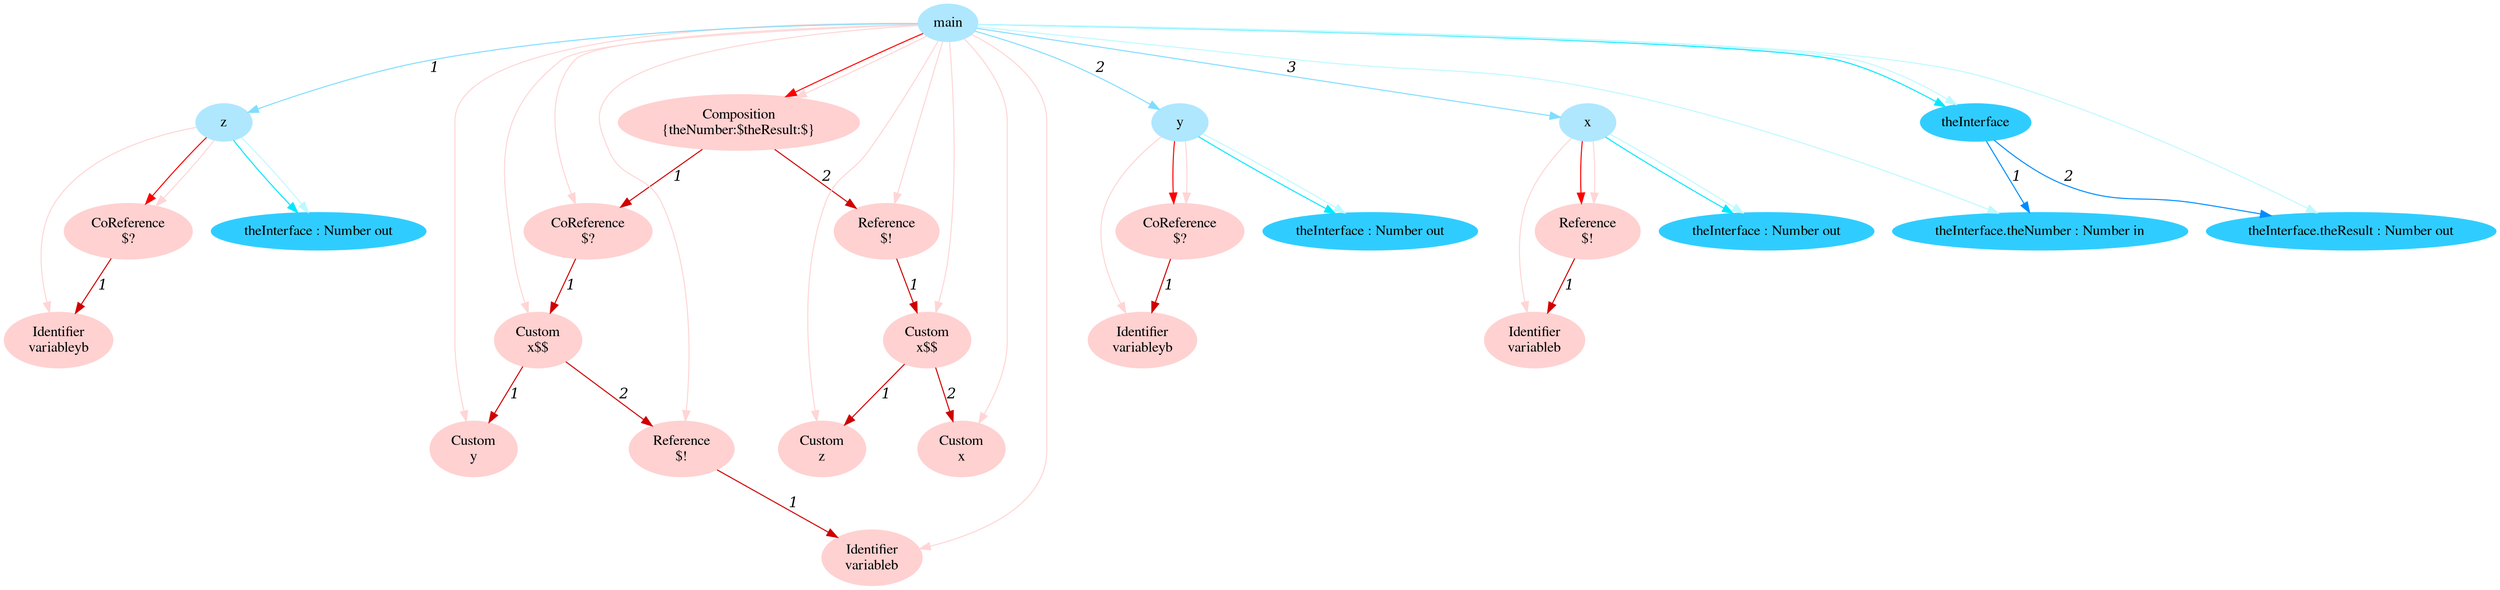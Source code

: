 digraph g{node_14441 [shape="ellipse", style="filled", color="#ffd1d1", fontname="Times", label="CoReference
$?" ]
node_14443 [shape="ellipse", style="filled", color="#ffd1d1", fontname="Times", label="Identifier
variableyb" ]
node_14451 [shape="ellipse", style="filled", color="#ffd1d1", fontname="Times", label="CoReference
$?" ]
node_14453 [shape="ellipse", style="filled", color="#ffd1d1", fontname="Times", label="Identifier
variableyb" ]
node_14461 [shape="ellipse", style="filled", color="#ffd1d1", fontname="Times", label="Reference
$!" ]
node_14463 [shape="ellipse", style="filled", color="#ffd1d1", fontname="Times", label="Identifier
variableb" ]
node_14479 [shape="ellipse", style="filled", color="#ffd1d1", fontname="Times", label="Composition
{theNumber:$theResult:$}" ]
node_14481 [shape="ellipse", style="filled", color="#ffd1d1", fontname="Times", label="CoReference
$?" ]
node_14483 [shape="ellipse", style="filled", color="#ffd1d1", fontname="Times", label="Custom
x$$" ]
node_14485 [shape="ellipse", style="filled", color="#ffd1d1", fontname="Times", label="Custom
y" ]
node_14487 [shape="ellipse", style="filled", color="#ffd1d1", fontname="Times", label="Reference
$!" ]
node_14489 [shape="ellipse", style="filled", color="#ffd1d1", fontname="Times", label="Identifier
variableb" ]
node_14495 [shape="ellipse", style="filled", color="#ffd1d1", fontname="Times", label="Reference
$!" ]
node_14497 [shape="ellipse", style="filled", color="#ffd1d1", fontname="Times", label="Custom
x$$" ]
node_14499 [shape="ellipse", style="filled", color="#ffd1d1", fontname="Times", label="Custom
z" ]
node_14501 [shape="ellipse", style="filled", color="#ffd1d1", fontname="Times", label="Custom
x" ]
node_14436 [shape="ellipse", style="filled", color="#afe7ff", fontname="Times", label="main" ]
node_14437 [shape="ellipse", style="filled", color="#afe7ff", fontname="Times", label="z" ]
node_14447 [shape="ellipse", style="filled", color="#afe7ff", fontname="Times", label="y" ]
node_14457 [shape="ellipse", style="filled", color="#afe7ff", fontname="Times", label="x" ]
node_14438 [shape="ellipse", style="filled", color="#2fcdff", fontname="Times", label="theInterface : Number out" ]
node_14448 [shape="ellipse", style="filled", color="#2fcdff", fontname="Times", label="theInterface : Number out" ]
node_14458 [shape="ellipse", style="filled", color="#2fcdff", fontname="Times", label="theInterface : Number out" ]
node_14470 [shape="ellipse", style="filled", color="#2fcdff", fontname="Times", label="theInterface" ]
node_14471 [shape="ellipse", style="filled", color="#2fcdff", fontname="Times", label="theInterface.theNumber : Number in" ]
node_14473 [shape="ellipse", style="filled", color="#2fcdff", fontname="Times", label="theInterface.theResult : Number out" ]
node_14441 -> node_14443 [dir=forward, arrowHead=normal, fontname="Times-Italic", arrowsize=1, color="#d00000", label="1",  headlabel="", taillabel="" ]
node_14451 -> node_14453 [dir=forward, arrowHead=normal, fontname="Times-Italic", arrowsize=1, color="#d00000", label="1",  headlabel="", taillabel="" ]
node_14461 -> node_14463 [dir=forward, arrowHead=normal, fontname="Times-Italic", arrowsize=1, color="#d00000", label="1",  headlabel="", taillabel="" ]
node_14487 -> node_14489 [dir=forward, arrowHead=normal, fontname="Times-Italic", arrowsize=1, color="#d00000", label="1",  headlabel="", taillabel="" ]
node_14483 -> node_14485 [dir=forward, arrowHead=normal, fontname="Times-Italic", arrowsize=1, color="#d00000", label="1",  headlabel="", taillabel="" ]
node_14483 -> node_14487 [dir=forward, arrowHead=normal, fontname="Times-Italic", arrowsize=1, color="#d00000", label="2",  headlabel="", taillabel="" ]
node_14481 -> node_14483 [dir=forward, arrowHead=normal, fontname="Times-Italic", arrowsize=1, color="#d00000", label="1",  headlabel="", taillabel="" ]
node_14497 -> node_14499 [dir=forward, arrowHead=normal, fontname="Times-Italic", arrowsize=1, color="#d00000", label="1",  headlabel="", taillabel="" ]
node_14497 -> node_14501 [dir=forward, arrowHead=normal, fontname="Times-Italic", arrowsize=1, color="#d00000", label="2",  headlabel="", taillabel="" ]
node_14495 -> node_14497 [dir=forward, arrowHead=normal, fontname="Times-Italic", arrowsize=1, color="#d00000", label="1",  headlabel="", taillabel="" ]
node_14479 -> node_14481 [dir=forward, arrowHead=normal, fontname="Times-Italic", arrowsize=1, color="#d00000", label="1",  headlabel="", taillabel="" ]
node_14479 -> node_14495 [dir=forward, arrowHead=normal, fontname="Times-Italic", arrowsize=1, color="#d00000", label="2",  headlabel="", taillabel="" ]
node_14437 -> node_14441 [dir=forward, arrowHead=normal, fontname="Times-Italic", arrowsize=1, color="#ff0000", label="",  headlabel="", taillabel="" ]
node_14447 -> node_14451 [dir=forward, arrowHead=normal, fontname="Times-Italic", arrowsize=1, color="#ff0000", label="",  headlabel="", taillabel="" ]
node_14457 -> node_14461 [dir=forward, arrowHead=normal, fontname="Times-Italic", arrowsize=1, color="#ff0000", label="",  headlabel="", taillabel="" ]
node_14436 -> node_14479 [dir=forward, arrowHead=normal, fontname="Times-Italic", arrowsize=1, color="#ff0000", label="",  headlabel="", taillabel="" ]
node_14437 -> node_14441 [dir=forward, arrowHead=normal, fontname="Times-Italic", arrowsize=1, color="#ffd5d5", label="",  headlabel="", taillabel="" ]
node_14437 -> node_14443 [dir=forward, arrowHead=normal, fontname="Times-Italic", arrowsize=1, color="#ffd5d5", label="",  headlabel="", taillabel="" ]
node_14447 -> node_14451 [dir=forward, arrowHead=normal, fontname="Times-Italic", arrowsize=1, color="#ffd5d5", label="",  headlabel="", taillabel="" ]
node_14447 -> node_14453 [dir=forward, arrowHead=normal, fontname="Times-Italic", arrowsize=1, color="#ffd5d5", label="",  headlabel="", taillabel="" ]
node_14457 -> node_14461 [dir=forward, arrowHead=normal, fontname="Times-Italic", arrowsize=1, color="#ffd5d5", label="",  headlabel="", taillabel="" ]
node_14457 -> node_14463 [dir=forward, arrowHead=normal, fontname="Times-Italic", arrowsize=1, color="#ffd5d5", label="",  headlabel="", taillabel="" ]
node_14436 -> node_14479 [dir=forward, arrowHead=normal, fontname="Times-Italic", arrowsize=1, color="#ffd5d5", label="",  headlabel="", taillabel="" ]
node_14436 -> node_14481 [dir=forward, arrowHead=normal, fontname="Times-Italic", arrowsize=1, color="#ffd5d5", label="",  headlabel="", taillabel="" ]
node_14436 -> node_14483 [dir=forward, arrowHead=normal, fontname="Times-Italic", arrowsize=1, color="#ffd5d5", label="",  headlabel="", taillabel="" ]
node_14436 -> node_14485 [dir=forward, arrowHead=normal, fontname="Times-Italic", arrowsize=1, color="#ffd5d5", label="",  headlabel="", taillabel="" ]
node_14436 -> node_14487 [dir=forward, arrowHead=normal, fontname="Times-Italic", arrowsize=1, color="#ffd5d5", label="",  headlabel="", taillabel="" ]
node_14436 -> node_14489 [dir=forward, arrowHead=normal, fontname="Times-Italic", arrowsize=1, color="#ffd5d5", label="",  headlabel="", taillabel="" ]
node_14436 -> node_14495 [dir=forward, arrowHead=normal, fontname="Times-Italic", arrowsize=1, color="#ffd5d5", label="",  headlabel="", taillabel="" ]
node_14436 -> node_14497 [dir=forward, arrowHead=normal, fontname="Times-Italic", arrowsize=1, color="#ffd5d5", label="",  headlabel="", taillabel="" ]
node_14436 -> node_14499 [dir=forward, arrowHead=normal, fontname="Times-Italic", arrowsize=1, color="#ffd5d5", label="",  headlabel="", taillabel="" ]
node_14436 -> node_14501 [dir=forward, arrowHead=normal, fontname="Times-Italic", arrowsize=1, color="#ffd5d5", label="",  headlabel="", taillabel="" ]
node_14437 -> node_14438 [dir=forward, arrowHead=normal, fontname="Times-Italic", arrowsize=1, color="#00e8ff", label="",  headlabel="", taillabel="" ]
node_14447 -> node_14448 [dir=forward, arrowHead=normal, fontname="Times-Italic", arrowsize=1, color="#00e8ff", label="",  headlabel="", taillabel="" ]
node_14457 -> node_14458 [dir=forward, arrowHead=normal, fontname="Times-Italic", arrowsize=1, color="#00e8ff", label="",  headlabel="", taillabel="" ]
node_14436 -> node_14470 [dir=forward, arrowHead=normal, fontname="Times-Italic", arrowsize=1, color="#00e8ff", label="",  headlabel="", taillabel="" ]
node_14437 -> node_14438 [dir=forward, arrowHead=normal, fontname="Times-Italic", arrowsize=1, color="#bef9ff", label="",  headlabel="", taillabel="" ]
node_14447 -> node_14448 [dir=forward, arrowHead=normal, fontname="Times-Italic", arrowsize=1, color="#bef9ff", label="",  headlabel="", taillabel="" ]
node_14457 -> node_14458 [dir=forward, arrowHead=normal, fontname="Times-Italic", arrowsize=1, color="#bef9ff", label="",  headlabel="", taillabel="" ]
node_14436 -> node_14471 [dir=forward, arrowHead=normal, fontname="Times-Italic", arrowsize=1, color="#bef9ff", label="",  headlabel="", taillabel="" ]
node_14436 -> node_14473 [dir=forward, arrowHead=normal, fontname="Times-Italic", arrowsize=1, color="#bef9ff", label="",  headlabel="", taillabel="" ]
node_14436 -> node_14470 [dir=forward, arrowHead=normal, fontname="Times-Italic", arrowsize=1, color="#bef9ff", label="",  headlabel="", taillabel="" ]
node_14470 -> node_14471 [dir=forward, arrowHead=normal, fontname="Times-Italic", arrowsize=1, color="#008cff", label="1",  headlabel="", taillabel="" ]
node_14470 -> node_14473 [dir=forward, arrowHead=normal, fontname="Times-Italic", arrowsize=1, color="#008cff", label="2",  headlabel="", taillabel="" ]
node_14436 -> node_14437 [dir=forward, arrowHead=normal, fontname="Times-Italic", arrowsize=1, color="#81ddff", label="1",  headlabel="", taillabel="" ]
node_14436 -> node_14447 [dir=forward, arrowHead=normal, fontname="Times-Italic", arrowsize=1, color="#81ddff", label="2",  headlabel="", taillabel="" ]
node_14436 -> node_14457 [dir=forward, arrowHead=normal, fontname="Times-Italic", arrowsize=1, color="#81ddff", label="3",  headlabel="", taillabel="" ]
}